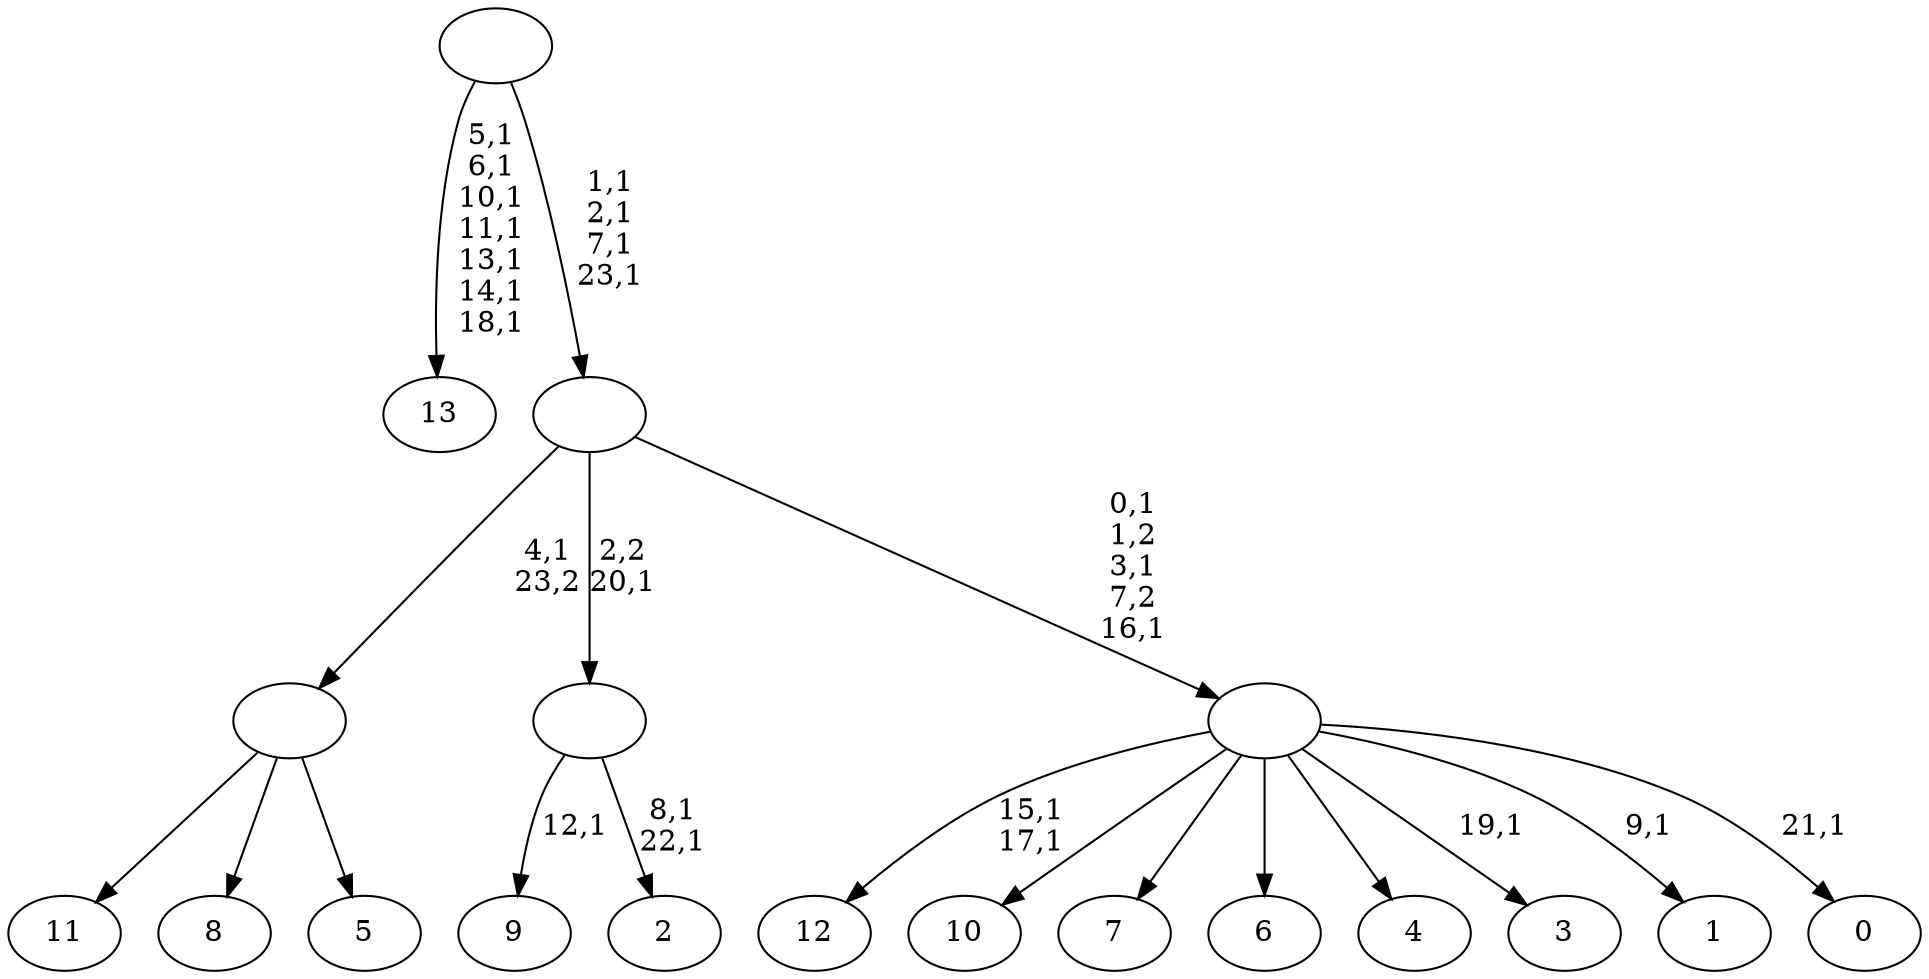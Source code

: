 digraph T {
	38 [label="13"]
	30 [label="12"]
	27 [label="11"]
	26 [label="10"]
	25 [label="9"]
	23 [label="8"]
	22 [label="7"]
	21 [label="6"]
	20 [label="5"]
	19 [label=""]
	18 [label="4"]
	17 [label="3"]
	15 [label="2"]
	12 [label=""]
	11 [label="1"]
	9 [label="0"]
	7 [label=""]
	4 [label=""]
	0 [label=""]
	19 -> 27 [label=""]
	19 -> 23 [label=""]
	19 -> 20 [label=""]
	12 -> 15 [label="8,1\n22,1"]
	12 -> 25 [label="12,1"]
	7 -> 9 [label="21,1"]
	7 -> 11 [label="9,1"]
	7 -> 17 [label="19,1"]
	7 -> 30 [label="15,1\n17,1"]
	7 -> 26 [label=""]
	7 -> 22 [label=""]
	7 -> 21 [label=""]
	7 -> 18 [label=""]
	4 -> 7 [label="0,1\n1,2\n3,1\n7,2\n16,1"]
	4 -> 19 [label="4,1\n23,2"]
	4 -> 12 [label="2,2\n20,1"]
	0 -> 4 [label="1,1\n2,1\n7,1\n23,1"]
	0 -> 38 [label="5,1\n6,1\n10,1\n11,1\n13,1\n14,1\n18,1"]
}
